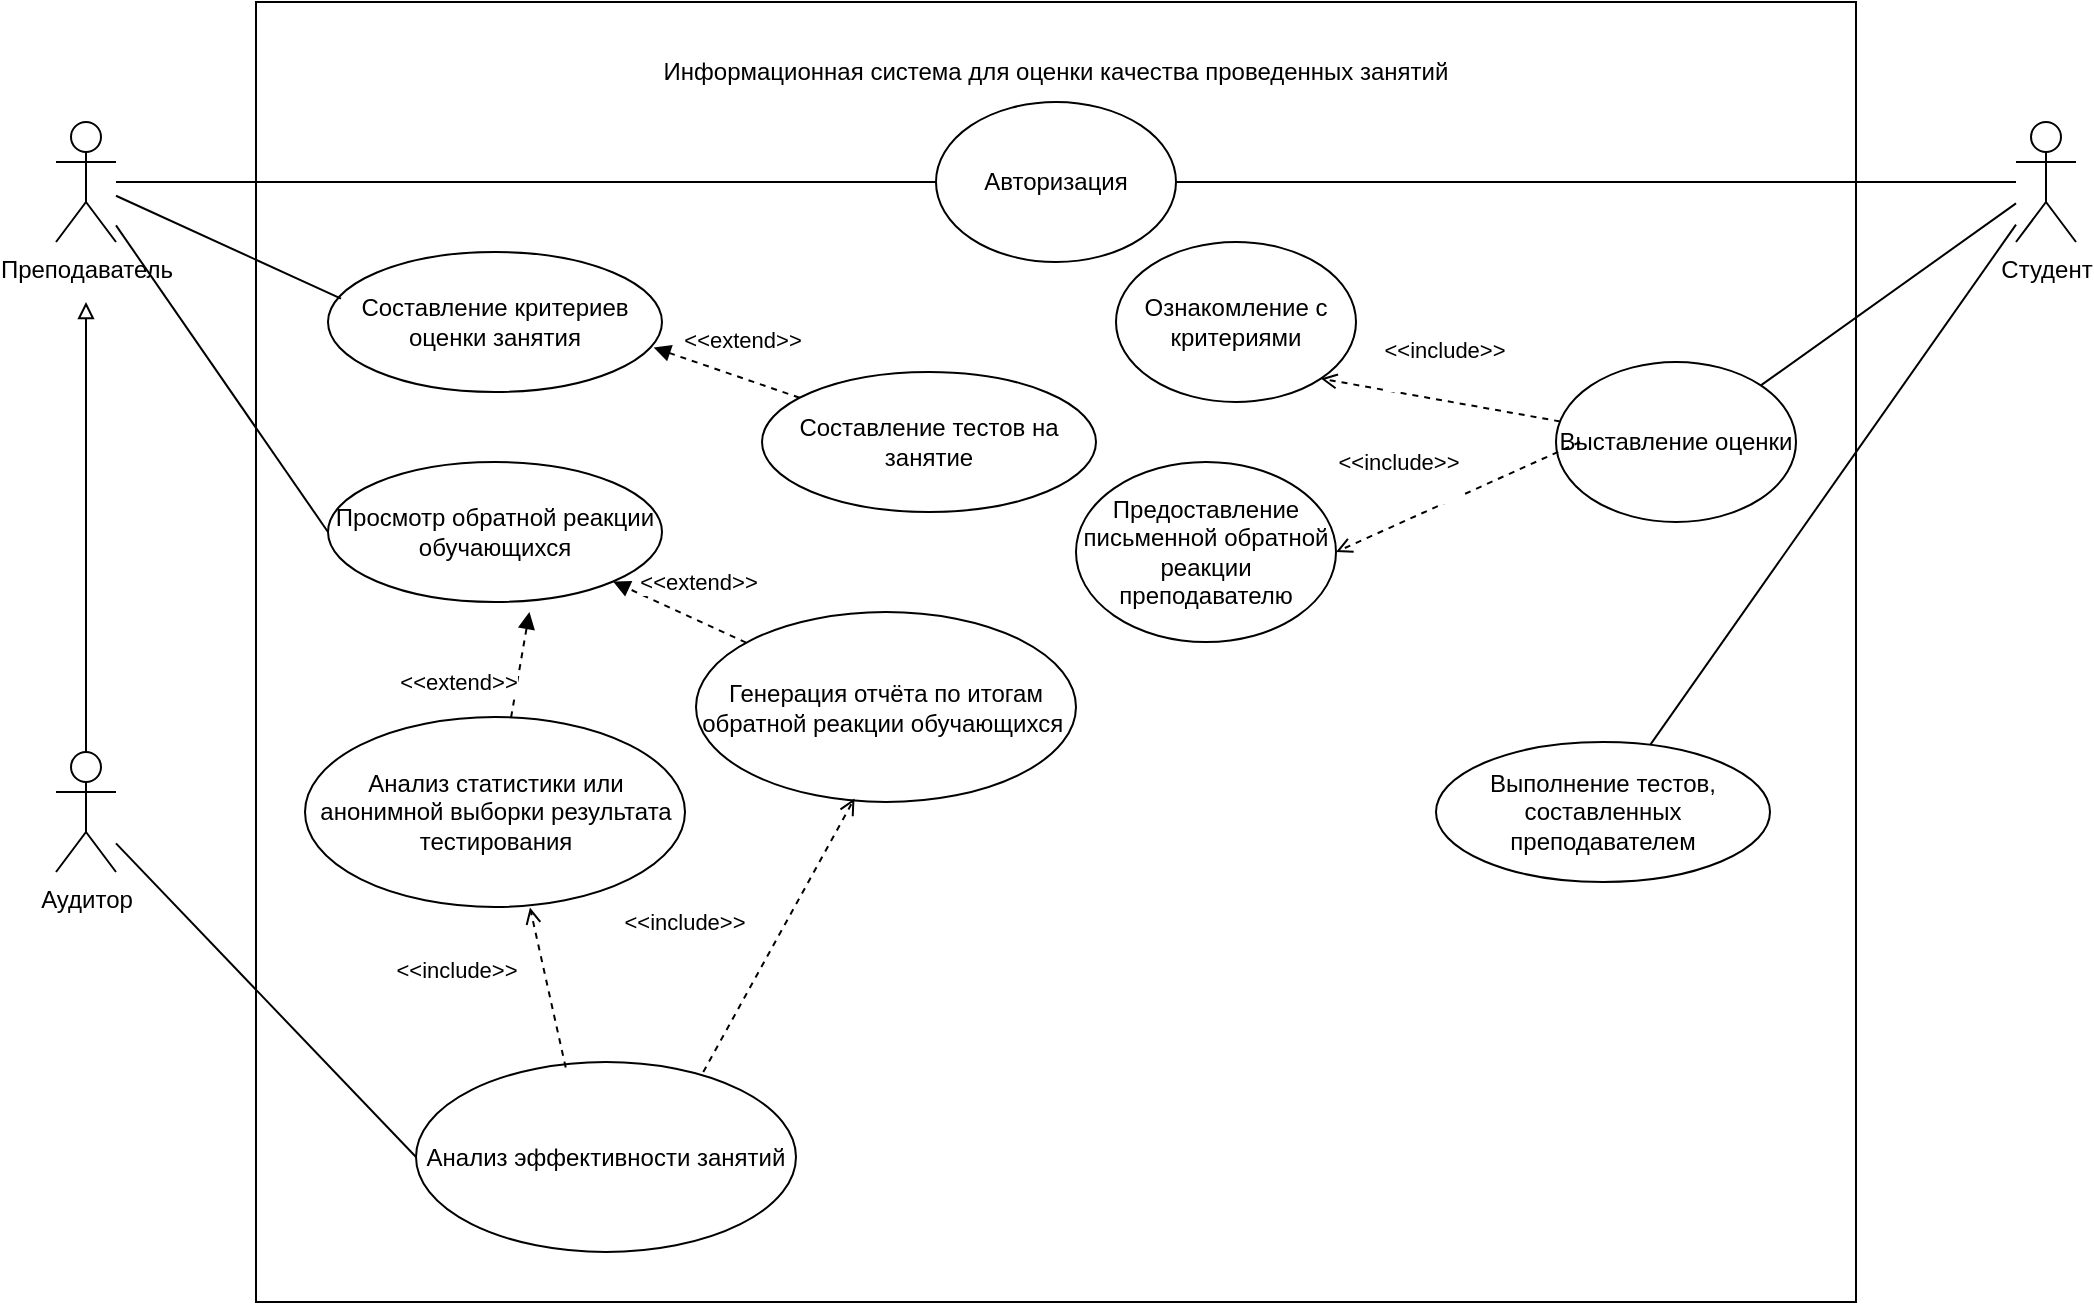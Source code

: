 <mxfile version="24.4.13" type="device" pages="2">
  <diagram name="Страница — 1" id="15TtiQTmq8ani7RiqjqE">
    <mxGraphModel dx="1729" dy="709" grid="1" gridSize="10" guides="1" tooltips="1" connect="1" arrows="1" fold="1" page="1" pageScale="1" pageWidth="827" pageHeight="1169" math="0" shadow="0">
      <root>
        <mxCell id="0" />
        <mxCell id="1" parent="0" />
        <mxCell id="UYLiUbOp0Mw2huqqGPip-1" value="" style="rounded=0;whiteSpace=wrap;html=1;" parent="1" vertex="1">
          <mxGeometry x="210" y="150" width="800" height="650" as="geometry" />
        </mxCell>
        <mxCell id="UYLiUbOp0Mw2huqqGPip-2" value="Информационная система для оценки качества проведенных занятий" style="text;html=1;align=center;verticalAlign=middle;whiteSpace=wrap;rounded=0;" parent="1" vertex="1">
          <mxGeometry x="330" y="170" width="560" height="30" as="geometry" />
        </mxCell>
        <mxCell id="UYLiUbOp0Mw2huqqGPip-3" value="Авторизация" style="ellipse;whiteSpace=wrap;html=1;" parent="1" vertex="1">
          <mxGeometry x="550" y="200" width="120" height="80" as="geometry" />
        </mxCell>
        <mxCell id="UYLiUbOp0Mw2huqqGPip-8" style="edgeStyle=orthogonalEdgeStyle;rounded=0;orthogonalLoop=1;jettySize=auto;html=1;entryX=0;entryY=0.5;entryDx=0;entryDy=0;endArrow=none;endFill=0;" parent="1" source="UYLiUbOp0Mw2huqqGPip-4" target="UYLiUbOp0Mw2huqqGPip-3" edge="1">
          <mxGeometry relative="1" as="geometry" />
        </mxCell>
        <mxCell id="UYLiUbOp0Mw2huqqGPip-26" style="rounded=0;orthogonalLoop=1;jettySize=auto;html=1;entryX=0;entryY=0.5;entryDx=0;entryDy=0;endArrow=none;endFill=0;" parent="1" source="UYLiUbOp0Mw2huqqGPip-4" target="UYLiUbOp0Mw2huqqGPip-25" edge="1">
          <mxGeometry relative="1" as="geometry" />
        </mxCell>
        <mxCell id="UYLiUbOp0Mw2huqqGPip-4" value="Преподаватель&lt;div&gt;&lt;br&gt;&lt;/div&gt;" style="shape=umlActor;html=1;verticalLabelPosition=bottom;verticalAlign=top;align=center;" parent="1" vertex="1">
          <mxGeometry x="110" y="210" width="30" height="60" as="geometry" />
        </mxCell>
        <mxCell id="UYLiUbOp0Mw2huqqGPip-6" style="edgeStyle=orthogonalEdgeStyle;rounded=0;orthogonalLoop=1;jettySize=auto;html=1;entryX=1;entryY=0.5;entryDx=0;entryDy=0;strokeColor=default;endArrow=none;endFill=0;" parent="1" source="UYLiUbOp0Mw2huqqGPip-5" target="UYLiUbOp0Mw2huqqGPip-3" edge="1">
          <mxGeometry relative="1" as="geometry" />
        </mxCell>
        <mxCell id="UYLiUbOp0Mw2huqqGPip-10" style="rounded=0;orthogonalLoop=1;jettySize=auto;html=1;entryX=1;entryY=0;entryDx=0;entryDy=0;endArrow=none;endFill=0;" parent="1" source="UYLiUbOp0Mw2huqqGPip-5" target="UYLiUbOp0Mw2huqqGPip-9" edge="1">
          <mxGeometry relative="1" as="geometry" />
        </mxCell>
        <mxCell id="UYLiUbOp0Mw2huqqGPip-5" value="&lt;div&gt;Студент&lt;/div&gt;" style="shape=umlActor;html=1;verticalLabelPosition=bottom;verticalAlign=top;align=center;" parent="1" vertex="1">
          <mxGeometry x="1090" y="210" width="30" height="60" as="geometry" />
        </mxCell>
        <mxCell id="UYLiUbOp0Mw2huqqGPip-12" style="rounded=0;orthogonalLoop=1;jettySize=auto;html=1;entryX=1;entryY=1;entryDx=0;entryDy=0;dashed=1;endArrow=open;endFill=0;" parent="1" source="UYLiUbOp0Mw2huqqGPip-9" target="UYLiUbOp0Mw2huqqGPip-11" edge="1">
          <mxGeometry relative="1" as="geometry" />
        </mxCell>
        <mxCell id="UYLiUbOp0Mw2huqqGPip-13" value="&amp;lt;&amp;lt;include&amp;gt;&amp;gt;&lt;div&gt;&lt;br&gt;&lt;/div&gt;" style="edgeLabel;html=1;align=center;verticalAlign=middle;resizable=0;points=[];" parent="UYLiUbOp0Mw2huqqGPip-12" vertex="1" connectable="0">
          <mxGeometry x="-0.031" y="-1" relative="1" as="geometry">
            <mxPoint y="-18" as="offset" />
          </mxGeometry>
        </mxCell>
        <mxCell id="UYLiUbOp0Mw2huqqGPip-9" value="Выставление оценки" style="ellipse;whiteSpace=wrap;html=1;" parent="1" vertex="1">
          <mxGeometry x="860" y="330" width="120" height="80" as="geometry" />
        </mxCell>
        <mxCell id="UYLiUbOp0Mw2huqqGPip-11" value="Ознакомление с критериями" style="ellipse;whiteSpace=wrap;html=1;" parent="1" vertex="1">
          <mxGeometry x="640" y="270" width="120" height="80" as="geometry" />
        </mxCell>
        <mxCell id="UYLiUbOp0Mw2huqqGPip-14" value="Предоставление письменной обратной реакции преподавателю" style="ellipse;whiteSpace=wrap;html=1;" parent="1" vertex="1">
          <mxGeometry x="620" y="380" width="130" height="90" as="geometry" />
        </mxCell>
        <mxCell id="UYLiUbOp0Mw2huqqGPip-15" style="rounded=0;orthogonalLoop=1;jettySize=auto;html=1;entryX=1;entryY=0.5;entryDx=0;entryDy=0;dashed=1;endArrow=open;endFill=0;" parent="1" target="UYLiUbOp0Mw2huqqGPip-14" edge="1">
          <mxGeometry relative="1" as="geometry">
            <mxPoint x="872" y="370" as="sourcePoint" />
            <mxPoint x="752" y="348" as="targetPoint" />
          </mxGeometry>
        </mxCell>
        <mxCell id="UYLiUbOp0Mw2huqqGPip-16" value="&amp;lt;&amp;lt;include&amp;gt;&amp;gt;&lt;div&gt;&lt;br&gt;&lt;/div&gt;" style="edgeLabel;html=1;align=center;verticalAlign=middle;resizable=0;points=[];" parent="UYLiUbOp0Mw2huqqGPip-15" vertex="1" connectable="0">
          <mxGeometry x="-0.031" y="-1" relative="1" as="geometry">
            <mxPoint x="-32" y="-9" as="offset" />
          </mxGeometry>
        </mxCell>
        <mxCell id="UYLiUbOp0Mw2huqqGPip-21" value="Выполнение тестов, составленных преподавателем" style="ellipse;whiteSpace=wrap;html=1;" parent="1" vertex="1">
          <mxGeometry x="800" y="520" width="167" height="70" as="geometry" />
        </mxCell>
        <mxCell id="UYLiUbOp0Mw2huqqGPip-22" style="rounded=0;orthogonalLoop=1;jettySize=auto;html=1;endArrow=none;endFill=0;" parent="1" source="UYLiUbOp0Mw2huqqGPip-5" target="UYLiUbOp0Mw2huqqGPip-21" edge="1">
          <mxGeometry relative="1" as="geometry" />
        </mxCell>
        <mxCell id="UYLiUbOp0Mw2huqqGPip-23" value="Составление критериев оценки занятия" style="ellipse;whiteSpace=wrap;html=1;" parent="1" vertex="1">
          <mxGeometry x="246" y="275" width="167" height="70" as="geometry" />
        </mxCell>
        <mxCell id="UYLiUbOp0Mw2huqqGPip-24" style="rounded=0;orthogonalLoop=1;jettySize=auto;html=1;entryX=0.039;entryY=0.333;entryDx=0;entryDy=0;entryPerimeter=0;endArrow=none;endFill=0;" parent="1" source="UYLiUbOp0Mw2huqqGPip-4" target="UYLiUbOp0Mw2huqqGPip-23" edge="1">
          <mxGeometry relative="1" as="geometry" />
        </mxCell>
        <mxCell id="UYLiUbOp0Mw2huqqGPip-25" value="Просмотр обратной реакции обучающихся" style="ellipse;whiteSpace=wrap;html=1;" parent="1" vertex="1">
          <mxGeometry x="246" y="380" width="167" height="70" as="geometry" />
        </mxCell>
        <mxCell id="UYLiUbOp0Mw2huqqGPip-34" style="rounded=0;orthogonalLoop=1;jettySize=auto;html=1;entryX=1;entryY=1;entryDx=0;entryDy=0;endArrow=block;endFill=1;dashed=1;" parent="1" source="UYLiUbOp0Mw2huqqGPip-27" target="UYLiUbOp0Mw2huqqGPip-25" edge="1">
          <mxGeometry relative="1" as="geometry" />
        </mxCell>
        <mxCell id="UYLiUbOp0Mw2huqqGPip-35" value="Text" style="edgeLabel;html=1;align=center;verticalAlign=middle;resizable=0;points=[];" parent="UYLiUbOp0Mw2huqqGPip-34" vertex="1" connectable="0">
          <mxGeometry x="0.003" y="1" relative="1" as="geometry">
            <mxPoint x="9" y="-16" as="offset" />
          </mxGeometry>
        </mxCell>
        <mxCell id="UYLiUbOp0Mw2huqqGPip-36" value="&amp;lt;&amp;lt;extend&amp;gt;&amp;gt;" style="edgeLabel;html=1;align=center;verticalAlign=middle;resizable=0;points=[];" parent="UYLiUbOp0Mw2huqqGPip-34" vertex="1" connectable="0">
          <mxGeometry x="-0.054" y="-18" relative="1" as="geometry">
            <mxPoint as="offset" />
          </mxGeometry>
        </mxCell>
        <mxCell id="UYLiUbOp0Mw2huqqGPip-27" value="Генерация отчёта по итогам обратной реакции обучающихся&amp;nbsp;" style="ellipse;whiteSpace=wrap;html=1;" parent="1" vertex="1">
          <mxGeometry x="430" y="455" width="190" height="95" as="geometry" />
        </mxCell>
        <mxCell id="UYLiUbOp0Mw2huqqGPip-31" style="edgeStyle=orthogonalEdgeStyle;rounded=0;orthogonalLoop=1;jettySize=auto;html=1;exitX=0.5;exitY=0.5;exitDx=0;exitDy=0;exitPerimeter=0;endArrow=block;endFill=0;" parent="1" source="UYLiUbOp0Mw2huqqGPip-28" edge="1">
          <mxGeometry relative="1" as="geometry">
            <mxPoint x="125" y="300" as="targetPoint" />
          </mxGeometry>
        </mxCell>
        <mxCell id="UYLiUbOp0Mw2huqqGPip-28" value="&lt;div&gt;Аудитор&lt;/div&gt;" style="shape=umlActor;html=1;verticalLabelPosition=bottom;verticalAlign=top;align=center;" parent="1" vertex="1">
          <mxGeometry x="110" y="525" width="30" height="60" as="geometry" />
        </mxCell>
        <mxCell id="UYLiUbOp0Mw2huqqGPip-37" value="Анализ статистики или анонимной выборки результата тестирования" style="ellipse;whiteSpace=wrap;html=1;" parent="1" vertex="1">
          <mxGeometry x="234.5" y="507.5" width="190" height="95" as="geometry" />
        </mxCell>
        <mxCell id="UYLiUbOp0Mw2huqqGPip-39" style="rounded=0;orthogonalLoop=1;jettySize=auto;html=1;entryX=0.603;entryY=1.071;entryDx=0;entryDy=0;endArrow=block;endFill=1;dashed=1;entryPerimeter=0;" parent="1" source="UYLiUbOp0Mw2huqqGPip-37" target="UYLiUbOp0Mw2huqqGPip-25" edge="1">
          <mxGeometry relative="1" as="geometry">
            <mxPoint x="465" y="480" as="sourcePoint" />
            <mxPoint x="398" y="450" as="targetPoint" />
          </mxGeometry>
        </mxCell>
        <mxCell id="UYLiUbOp0Mw2huqqGPip-41" value="&amp;lt;&amp;lt;extend&amp;gt;&amp;gt;" style="edgeLabel;html=1;align=center;verticalAlign=middle;resizable=0;points=[];" parent="UYLiUbOp0Mw2huqqGPip-39" vertex="1" connectable="0">
          <mxGeometry x="-0.054" y="-18" relative="1" as="geometry">
            <mxPoint x="-49" y="4" as="offset" />
          </mxGeometry>
        </mxCell>
        <mxCell id="UYLiUbOp0Mw2huqqGPip-45" value="Составление тестов на занятие" style="ellipse;whiteSpace=wrap;html=1;" parent="1" vertex="1">
          <mxGeometry x="463" y="335" width="167" height="70" as="geometry" />
        </mxCell>
        <mxCell id="UYLiUbOp0Mw2huqqGPip-46" style="rounded=0;orthogonalLoop=1;jettySize=auto;html=1;entryX=0.975;entryY=0.683;entryDx=0;entryDy=0;endArrow=block;endFill=1;dashed=1;entryPerimeter=0;" parent="1" source="UYLiUbOp0Mw2huqqGPip-45" target="UYLiUbOp0Mw2huqqGPip-23" edge="1">
          <mxGeometry relative="1" as="geometry">
            <mxPoint x="465" y="480" as="sourcePoint" />
            <mxPoint x="398" y="450" as="targetPoint" />
          </mxGeometry>
        </mxCell>
        <mxCell id="UYLiUbOp0Mw2huqqGPip-47" value="Text" style="edgeLabel;html=1;align=center;verticalAlign=middle;resizable=0;points=[];" parent="UYLiUbOp0Mw2huqqGPip-46" vertex="1" connectable="0">
          <mxGeometry x="0.003" y="1" relative="1" as="geometry">
            <mxPoint x="9" y="-16" as="offset" />
          </mxGeometry>
        </mxCell>
        <mxCell id="UYLiUbOp0Mw2huqqGPip-48" value="&amp;lt;&amp;lt;extend&amp;gt;&amp;gt;" style="edgeLabel;html=1;align=center;verticalAlign=middle;resizable=0;points=[];" parent="UYLiUbOp0Mw2huqqGPip-46" vertex="1" connectable="0">
          <mxGeometry x="-0.054" y="-18" relative="1" as="geometry">
            <mxPoint as="offset" />
          </mxGeometry>
        </mxCell>
        <mxCell id="UYLiUbOp0Mw2huqqGPip-49" value="Анализ эффективности занятий" style="ellipse;whiteSpace=wrap;html=1;" parent="1" vertex="1">
          <mxGeometry x="290" y="680" width="190" height="95" as="geometry" />
        </mxCell>
        <mxCell id="UYLiUbOp0Mw2huqqGPip-50" style="rounded=0;orthogonalLoop=1;jettySize=auto;html=1;entryX=0;entryY=0.5;entryDx=0;entryDy=0;endArrow=none;endFill=0;" parent="1" source="UYLiUbOp0Mw2huqqGPip-28" target="UYLiUbOp0Mw2huqqGPip-49" edge="1">
          <mxGeometry relative="1" as="geometry" />
        </mxCell>
        <mxCell id="UYLiUbOp0Mw2huqqGPip-51" style="rounded=0;orthogonalLoop=1;jettySize=auto;html=1;entryX=0.592;entryY=1.003;entryDx=0;entryDy=0;dashed=1;endArrow=open;endFill=0;exitX=0.394;exitY=0.029;exitDx=0;exitDy=0;exitPerimeter=0;entryPerimeter=0;" parent="1" source="UYLiUbOp0Mw2huqqGPip-49" target="UYLiUbOp0Mw2huqqGPip-37" edge="1">
          <mxGeometry relative="1" as="geometry">
            <mxPoint x="842" y="680" as="sourcePoint" />
            <mxPoint x="720" y="735" as="targetPoint" />
          </mxGeometry>
        </mxCell>
        <mxCell id="UYLiUbOp0Mw2huqqGPip-52" value="&amp;lt;&amp;lt;include&amp;gt;&amp;gt;&lt;div&gt;&lt;br&gt;&lt;/div&gt;" style="edgeLabel;html=1;align=center;verticalAlign=middle;resizable=0;points=[];" parent="UYLiUbOp0Mw2huqqGPip-51" vertex="1" connectable="0">
          <mxGeometry x="-0.031" y="-1" relative="1" as="geometry">
            <mxPoint x="-47" y="-3" as="offset" />
          </mxGeometry>
        </mxCell>
        <mxCell id="UYLiUbOp0Mw2huqqGPip-53" style="rounded=0;orthogonalLoop=1;jettySize=auto;html=1;entryX=0.417;entryY=0.982;entryDx=0;entryDy=0;dashed=1;endArrow=open;endFill=0;exitX=0.756;exitY=0.053;exitDx=0;exitDy=0;exitPerimeter=0;entryPerimeter=0;" parent="1" source="UYLiUbOp0Mw2huqqGPip-49" target="UYLiUbOp0Mw2huqqGPip-27" edge="1">
          <mxGeometry relative="1" as="geometry">
            <mxPoint x="375" y="693" as="sourcePoint" />
            <mxPoint x="357" y="613" as="targetPoint" />
          </mxGeometry>
        </mxCell>
        <mxCell id="UYLiUbOp0Mw2huqqGPip-54" value="&amp;lt;&amp;lt;include&amp;gt;&amp;gt;&lt;div&gt;&lt;br&gt;&lt;/div&gt;" style="edgeLabel;html=1;align=center;verticalAlign=middle;resizable=0;points=[];" parent="UYLiUbOp0Mw2huqqGPip-53" vertex="1" connectable="0">
          <mxGeometry x="-0.031" y="-1" relative="1" as="geometry">
            <mxPoint x="-47" y="-3" as="offset" />
          </mxGeometry>
        </mxCell>
      </root>
    </mxGraphModel>
  </diagram>
  <diagram id="VlBUVjA5Lzq34W_w3xFQ" name="Страница — 2">
    <mxGraphModel dx="2950" dy="1342" grid="0" gridSize="10" guides="1" tooltips="1" connect="1" arrows="1" fold="1" page="0" pageScale="1" pageWidth="827" pageHeight="1169" math="0" shadow="0">
      <root>
        <mxCell id="0" />
        <mxCell id="1" parent="0" />
        <mxCell id="CljmpAcRwRJEsp0EzP7L-2" value="&lt;span style=&quot;font-size: 18px;&quot;&gt;Front-сервис&lt;/span&gt;" style="rounded=1;whiteSpace=wrap;html=1;" vertex="1" parent="1">
          <mxGeometry x="-427.997" y="223.2" width="176" height="154" as="geometry" />
        </mxCell>
        <mxCell id="CljmpAcRwRJEsp0EzP7L-4" value="&lt;span style=&quot;font-size: 18px;&quot;&gt;rate-service&lt;/span&gt;" style="rounded=1;whiteSpace=wrap;html=1;" vertex="1" parent="1">
          <mxGeometry x="562.533" y="223.2" width="176" height="154" as="geometry" />
        </mxCell>
        <mxCell id="CljmpAcRwRJEsp0EzP7L-5" value="&lt;span style=&quot;font-size: 18px;&quot;&gt;audit service&lt;/span&gt;" style="rounded=1;whiteSpace=wrap;html=1;" vertex="1" parent="1">
          <mxGeometry x="562.533" y="-1.0" width="176" height="154" as="geometry" />
        </mxCell>
        <mxCell id="CljmpAcRwRJEsp0EzP7L-6" value="&lt;span style=&quot;font-size: 18px;&quot;&gt;creator-service&lt;/span&gt;" style="rounded=1;whiteSpace=wrap;html=1;" vertex="1" parent="1">
          <mxGeometry x="562.533" y="447.0" width="176" height="154" as="geometry" />
        </mxCell>
        <mxCell id="CljmpAcRwRJEsp0EzP7L-7" value="&lt;span style=&quot;font-size: 18px;&quot;&gt;Api Gateway&lt;/span&gt;" style="rounded=1;whiteSpace=wrap;html=1;" vertex="1" parent="1">
          <mxGeometry x="-115.997" y="223.2" width="176" height="154" as="geometry" />
        </mxCell>
        <mxCell id="CljmpAcRwRJEsp0EzP7L-8" value="&lt;span style=&quot;font-size: 18px;&quot;&gt;Kafka&lt;/span&gt;" style="rounded=1;whiteSpace=wrap;html=1;" vertex="1" parent="1">
          <mxGeometry x="200.003" y="223.2" width="176" height="154" as="geometry" />
        </mxCell>
        <mxCell id="CljmpAcRwRJEsp0EzP7L-9" value="" style="endArrow=classic;html=1;rounded=0;exitX=1;exitY=0.25;exitDx=0;exitDy=0;entryX=0;entryY=0.25;entryDx=0;entryDy=0;" edge="1" parent="1" source="CljmpAcRwRJEsp0EzP7L-7" target="CljmpAcRwRJEsp0EzP7L-8">
          <mxGeometry width="50" height="50" relative="1" as="geometry">
            <mxPoint x="391" y="286" as="sourcePoint" />
            <mxPoint x="203" y="276" as="targetPoint" />
          </mxGeometry>
        </mxCell>
        <mxCell id="CljmpAcRwRJEsp0EzP7L-10" value="" style="endArrow=classic;html=1;rounded=0;entryX=1;entryY=0.75;entryDx=0;entryDy=0;exitX=0;exitY=0.75;exitDx=0;exitDy=0;" edge="1" parent="1" source="CljmpAcRwRJEsp0EzP7L-8" target="CljmpAcRwRJEsp0EzP7L-7">
          <mxGeometry width="50" height="50" relative="1" as="geometry">
            <mxPoint x="201" y="324" as="sourcePoint" />
            <mxPoint x="204" y="286" as="targetPoint" />
          </mxGeometry>
        </mxCell>
        <mxCell id="CljmpAcRwRJEsp0EzP7L-11" value="" style="endArrow=classic;html=1;rounded=0;exitX=1;exitY=0.25;exitDx=0;exitDy=0;entryX=0;entryY=0.25;entryDx=0;entryDy=0;" edge="1" parent="1" source="CljmpAcRwRJEsp0EzP7L-2" target="CljmpAcRwRJEsp0EzP7L-7">
          <mxGeometry width="50" height="50" relative="1" as="geometry">
            <mxPoint x="-252" y="269" as="sourcePoint" />
            <mxPoint x="-117" y="269" as="targetPoint" />
          </mxGeometry>
        </mxCell>
        <mxCell id="CljmpAcRwRJEsp0EzP7L-12" value="" style="endArrow=classic;html=1;rounded=0;entryX=1;entryY=0.75;entryDx=0;entryDy=0;exitX=0;exitY=0.75;exitDx=0;exitDy=0;" edge="1" parent="1" source="CljmpAcRwRJEsp0EzP7L-7" target="CljmpAcRwRJEsp0EzP7L-2">
          <mxGeometry width="50" height="50" relative="1" as="geometry">
            <mxPoint x="-110" y="317" as="sourcePoint" />
            <mxPoint x="-252" y="317" as="targetPoint" />
          </mxGeometry>
        </mxCell>
        <mxCell id="CljmpAcRwRJEsp0EzP7L-13" value="" style="endArrow=classic;html=1;rounded=0;exitX=0.5;exitY=0;exitDx=0;exitDy=0;entryX=0;entryY=0.25;entryDx=0;entryDy=0;" edge="1" parent="1" source="CljmpAcRwRJEsp0EzP7L-8" target="CljmpAcRwRJEsp0EzP7L-5">
          <mxGeometry width="50" height="50" relative="1" as="geometry">
            <mxPoint x="301" y="100" as="sourcePoint" />
            <mxPoint x="441" y="100" as="targetPoint" />
          </mxGeometry>
        </mxCell>
        <mxCell id="CljmpAcRwRJEsp0EzP7L-14" value="" style="endArrow=classic;html=1;rounded=0;entryX=1;entryY=0;entryDx=0;entryDy=0;exitX=0;exitY=0.75;exitDx=0;exitDy=0;" edge="1" parent="1" source="CljmpAcRwRJEsp0EzP7L-5" target="CljmpAcRwRJEsp0EzP7L-8">
          <mxGeometry width="50" height="50" relative="1" as="geometry">
            <mxPoint x="213" y="105" as="sourcePoint" />
            <mxPoint x="73" y="105" as="targetPoint" />
          </mxGeometry>
        </mxCell>
        <mxCell id="CljmpAcRwRJEsp0EzP7L-15" value="" style="endArrow=classic;html=1;rounded=0;exitX=1;exitY=0.25;exitDx=0;exitDy=0;entryX=0;entryY=0.25;entryDx=0;entryDy=0;" edge="1" parent="1" source="CljmpAcRwRJEsp0EzP7L-8" target="CljmpAcRwRJEsp0EzP7L-4">
          <mxGeometry width="50" height="50" relative="1" as="geometry">
            <mxPoint x="298" y="233" as="sourcePoint" />
            <mxPoint x="573" y="48" as="targetPoint" />
          </mxGeometry>
        </mxCell>
        <mxCell id="CljmpAcRwRJEsp0EzP7L-16" value="" style="endArrow=classic;html=1;rounded=0;entryX=1;entryY=0.75;entryDx=0;entryDy=0;exitX=0;exitY=0.75;exitDx=0;exitDy=0;" edge="1" parent="1" source="CljmpAcRwRJEsp0EzP7L-4" target="CljmpAcRwRJEsp0EzP7L-8">
          <mxGeometry width="50" height="50" relative="1" as="geometry">
            <mxPoint x="573" y="125" as="sourcePoint" />
            <mxPoint x="386" y="233" as="targetPoint" />
          </mxGeometry>
        </mxCell>
        <mxCell id="CljmpAcRwRJEsp0EzP7L-17" value="" style="endArrow=classic;html=1;rounded=0;exitX=0.5;exitY=1;exitDx=0;exitDy=0;entryX=0;entryY=0.75;entryDx=0;entryDy=0;" edge="1" parent="1" source="CljmpAcRwRJEsp0EzP7L-8" target="CljmpAcRwRJEsp0EzP7L-6">
          <mxGeometry width="50" height="50" relative="1" as="geometry">
            <mxPoint x="272" y="444" as="sourcePoint" />
            <mxPoint x="459" y="444" as="targetPoint" />
          </mxGeometry>
        </mxCell>
        <mxCell id="CljmpAcRwRJEsp0EzP7L-18" value="" style="endArrow=classic;html=1;rounded=0;entryX=1;entryY=1;entryDx=0;entryDy=0;exitX=0;exitY=0.5;exitDx=0;exitDy=0;" edge="1" parent="1" source="CljmpAcRwRJEsp0EzP7L-6" target="CljmpAcRwRJEsp0EzP7L-8">
          <mxGeometry width="50" height="50" relative="1" as="geometry">
            <mxPoint x="459" y="521" as="sourcePoint" />
            <mxPoint x="272" y="521" as="targetPoint" />
          </mxGeometry>
        </mxCell>
      </root>
    </mxGraphModel>
  </diagram>
</mxfile>
